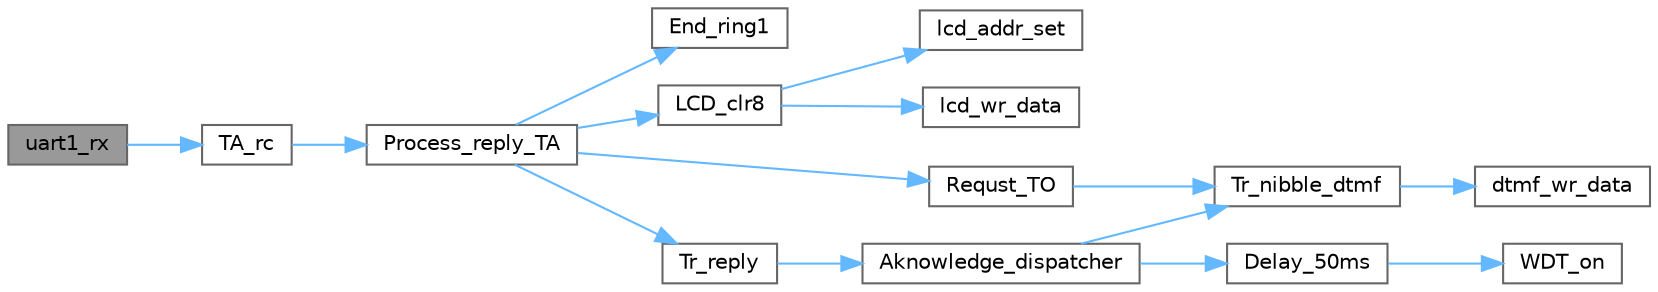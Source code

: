 digraph "uart1_rx"
{
 // LATEX_PDF_SIZE
  bgcolor="transparent";
  edge [fontname=Helvetica,fontsize=10,labelfontname=Helvetica,labelfontsize=10];
  node [fontname=Helvetica,fontsize=10,shape=box,height=0.2,width=0.4];
  rankdir="LR";
  Node1 [label="uart1_rx",height=0.2,width=0.4,color="gray40", fillcolor="grey60", style="filled", fontcolor="black",tooltip=" "];
  Node1 -> Node2 [color="steelblue1",style="solid"];
  Node2 [label="TA_rc",height=0.2,width=0.4,color="grey40", fillcolor="white", style="filled",URL="$_d_t_m_f_8c.html#af7a6d3a607f8005b25b939379a3b71da",tooltip=" "];
  Node2 -> Node3 [color="steelblue1",style="solid"];
  Node3 [label="Process_reply_TA",height=0.2,width=0.4,color="grey40", fillcolor="white", style="filled",URL="$_d_t_m_f_8c.html#af8890230f6b986de26f9286d526ea59a",tooltip=" "];
  Node3 -> Node4 [color="steelblue1",style="solid"];
  Node4 [label="End_ring1",height=0.2,width=0.4,color="grey40", fillcolor="white", style="filled",URL="$_t_o_8c.html#a620a55e7e528dc4be290fc068f0dafcd",tooltip=" "];
  Node3 -> Node5 [color="steelblue1",style="solid"];
  Node5 [label="LCD_clr8",height=0.2,width=0.4,color="grey40", fillcolor="white", style="filled",URL="$_d_t_m_f_8c.html#aaab415eabfa4e40b71c0d78aaf35beb9",tooltip=" "];
  Node5 -> Node6 [color="steelblue1",style="solid"];
  Node6 [label="lcd_addr_set",height=0.2,width=0.4,color="grey40", fillcolor="white", style="filled",URL="$_t_o__s_8h.html#afc2c56626b3e68ad2ff88fa07d8f082f",tooltip=" "];
  Node5 -> Node7 [color="steelblue1",style="solid"];
  Node7 [label="lcd_wr_data",height=0.2,width=0.4,color="grey40", fillcolor="white", style="filled",URL="$_t_o__s_8h.html#acec9a300c55f0aa1e03d760030d2fcfe",tooltip=" "];
  Node3 -> Node8 [color="steelblue1",style="solid"];
  Node8 [label="Requst_TO",height=0.2,width=0.4,color="grey40", fillcolor="white", style="filled",URL="$_d_t_m_f_8c.html#ab1033aa68ee58c1875834ba98d9ac650",tooltip=" "];
  Node8 -> Node9 [color="steelblue1",style="solid"];
  Node9 [label="Tr_nibble_dtmf",height=0.2,width=0.4,color="grey40", fillcolor="white", style="filled",URL="$_d_t_m_f_8c.html#a570a2914597cdbd787dc406df33c9ee3",tooltip=" "];
  Node9 -> Node10 [color="steelblue1",style="solid"];
  Node10 [label="dtmf_wr_data",height=0.2,width=0.4,color="grey40", fillcolor="white", style="filled",URL="$_t_o__s_8h.html#a6a6562ff9ff76cdb9e4a9e03bc59533f",tooltip=" "];
  Node3 -> Node11 [color="steelblue1",style="solid"];
  Node11 [label="Tr_reply",height=0.2,width=0.4,color="grey40", fillcolor="white", style="filled",URL="$_d_t_m_f_8c.html#a43ae60faaa257b8076b27ffafe9b873d",tooltip=" "];
  Node11 -> Node12 [color="steelblue1",style="solid"];
  Node12 [label="Aknowledge_dispatcher",height=0.2,width=0.4,color="grey40", fillcolor="white", style="filled",URL="$_d_t_m_f_8c.html#a838e20428f0ccbc9a6c4188641b446c0",tooltip=" "];
  Node12 -> Node13 [color="steelblue1",style="solid"];
  Node13 [label="Delay_50ms",height=0.2,width=0.4,color="grey40", fillcolor="white", style="filled",URL="$_d_t_m_f_8c.html#aee8ae72a0d155039cbafb1583d25a3fc",tooltip=" "];
  Node13 -> Node14 [color="steelblue1",style="solid"];
  Node14 [label="WDT_on",height=0.2,width=0.4,color="grey40", fillcolor="white", style="filled",URL="$_t_o_8c.html#ac6eb02bcbf266ecb55e98a44c01181f7",tooltip=" "];
  Node12 -> Node9 [color="steelblue1",style="solid"];
}
